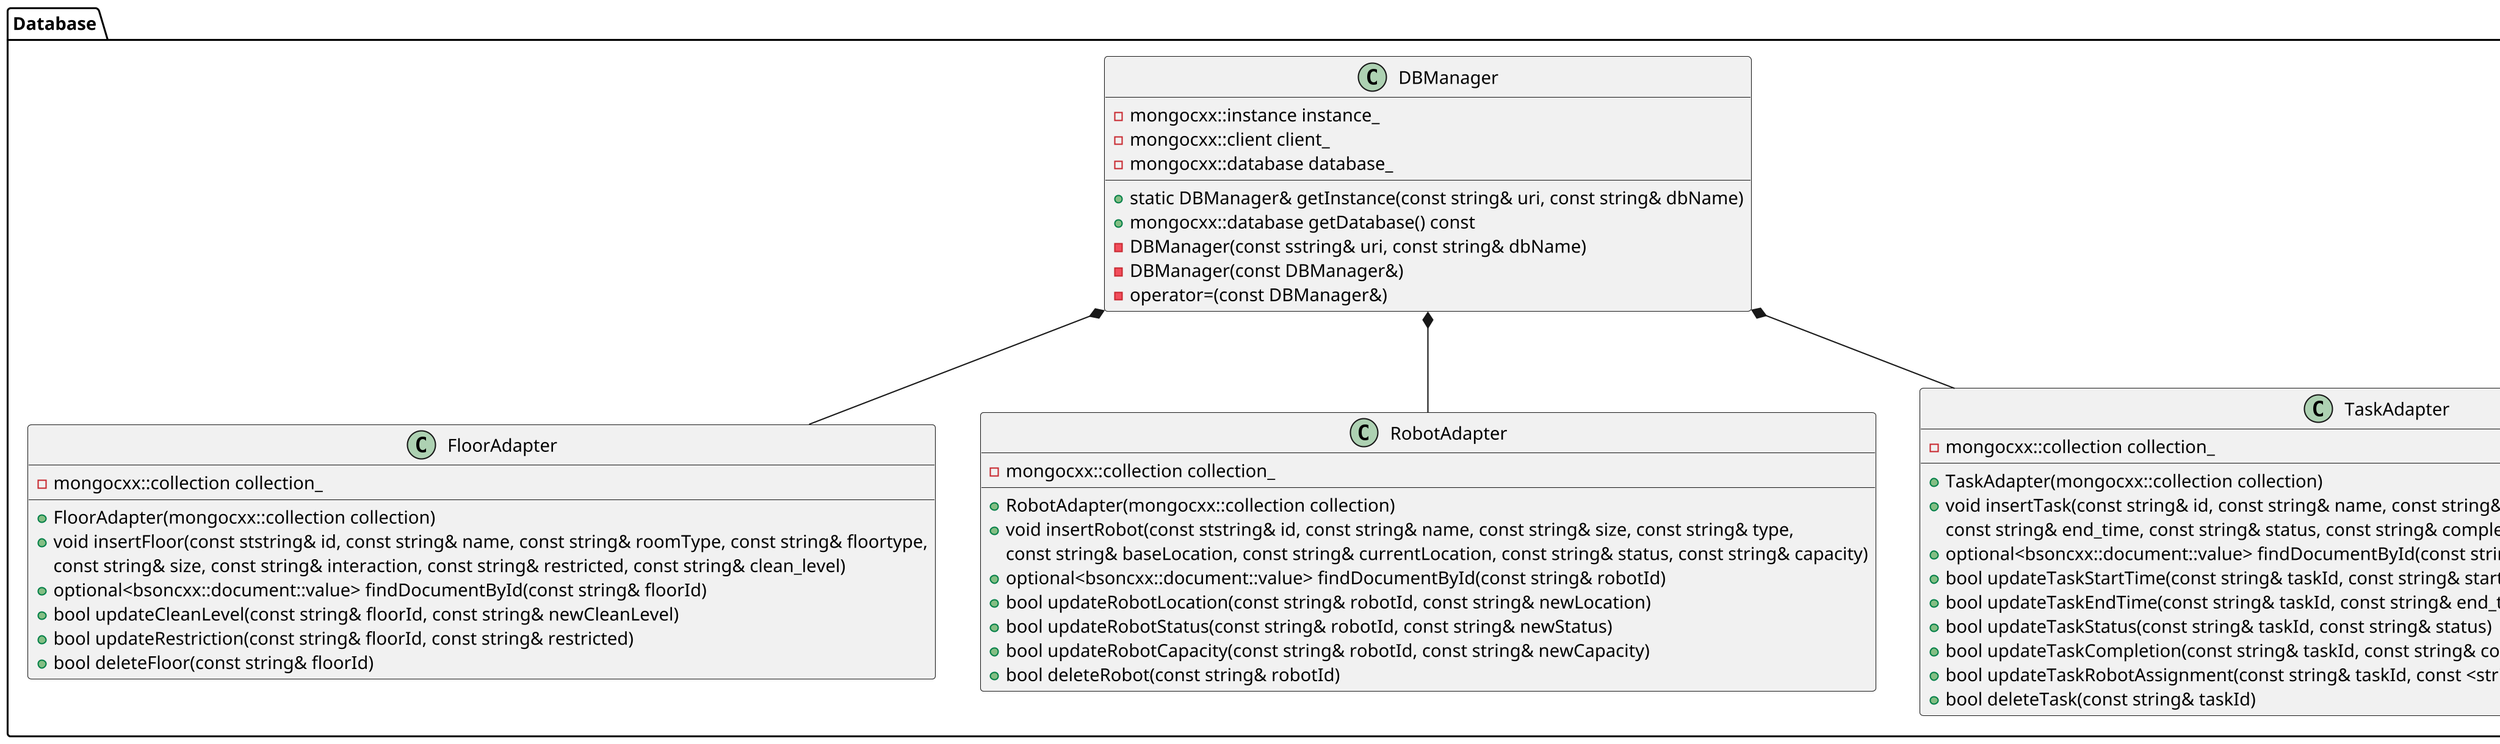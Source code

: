 @startuml Database
skinparam dpi 200
skinparam DefaultFontName Inconsolata
' To produce the UML png
package Database {
    class DBManager {
        + static DBManager& getInstance(const string& uri, const string& dbName)
        + mongocxx::database getDatabase() const
        - mongocxx::instance instance_
        - mongocxx::client client_
        - mongocxx::database database_
        - DBManager(const sstring& uri, const string& dbName)
        - DBManager(const DBManager&)
        - operator=(const DBManager&)
    }
    class FloorAdapter{
        + FloorAdapter(mongocxx::collection collection)
        + void insertFloor(const ststring& id, const string& name, const string& roomType, const string& floortype, \
            
            const string& size, const string& interaction, const string& restricted, const string& clean_level)
        + optional<bsoncxx::document::value> findDocumentById(const string& floorId)
        + bool updateCleanLevel(const string& floorId, const string& newCleanLevel)
        + bool updateRestriction(const string& floorId, const string& restricted)
        + bool deleteFloor(const string& floorId)
        - mongocxx::collection collection_
    }
    class RobotAdapter {
        + RobotAdapter(mongocxx::collection collection)
        + void insertRobot(const ststring& id, const string& name, const string& size, const string& type, \
        
            const string& baseLocation, const string& currentLocation, const string& status, const string& capacity)
        + optional<bsoncxx::document::value> findDocumentById(const string& robotId)
        + bool updateRobotLocation(const string& robotId, const string& newLocation)
        + bool updateRobotStatus(const string& robotId, const string& newStatus)
        + bool updateRobotCapacity(const string& robotId, const string& newCapacity)
        + bool deleteRobot(const string& robotId)
        - mongocxx::collection collection_
    } 
    class TaskAdapter {
        + TaskAdapter(mongocxx::collection collection)
        + void insertTask(const string& id, const string& name, const string& description, const string& start_time, \
            
            const string& end_time, const string& status, const string& completion, const <string>& assigned_robots)
        + optional<bsoncxx::document::value> findDocumentById(const string& taskId)
        + bool updateTaskStartTime(const string& taskId, const string& start_time)
        + bool updateTaskEndTime(const string& taskId, const string& end_time)
        + bool updateTaskStatus(const string& taskId, const string& status)
        + bool updateTaskCompletion(const string& taskId, const string& completion)
        + bool updateTaskRobotAssignment(const string& taskId, const <string>& assigned_robots)
        + bool deleteTask(const string& taskId)
        - mongocxx::collection collection_
    }

    DBManager *-- FloorAdapter 
    DBManager *-- RobotAdapter 
    DBManager *-- TaskAdapter 

}

@enduml
